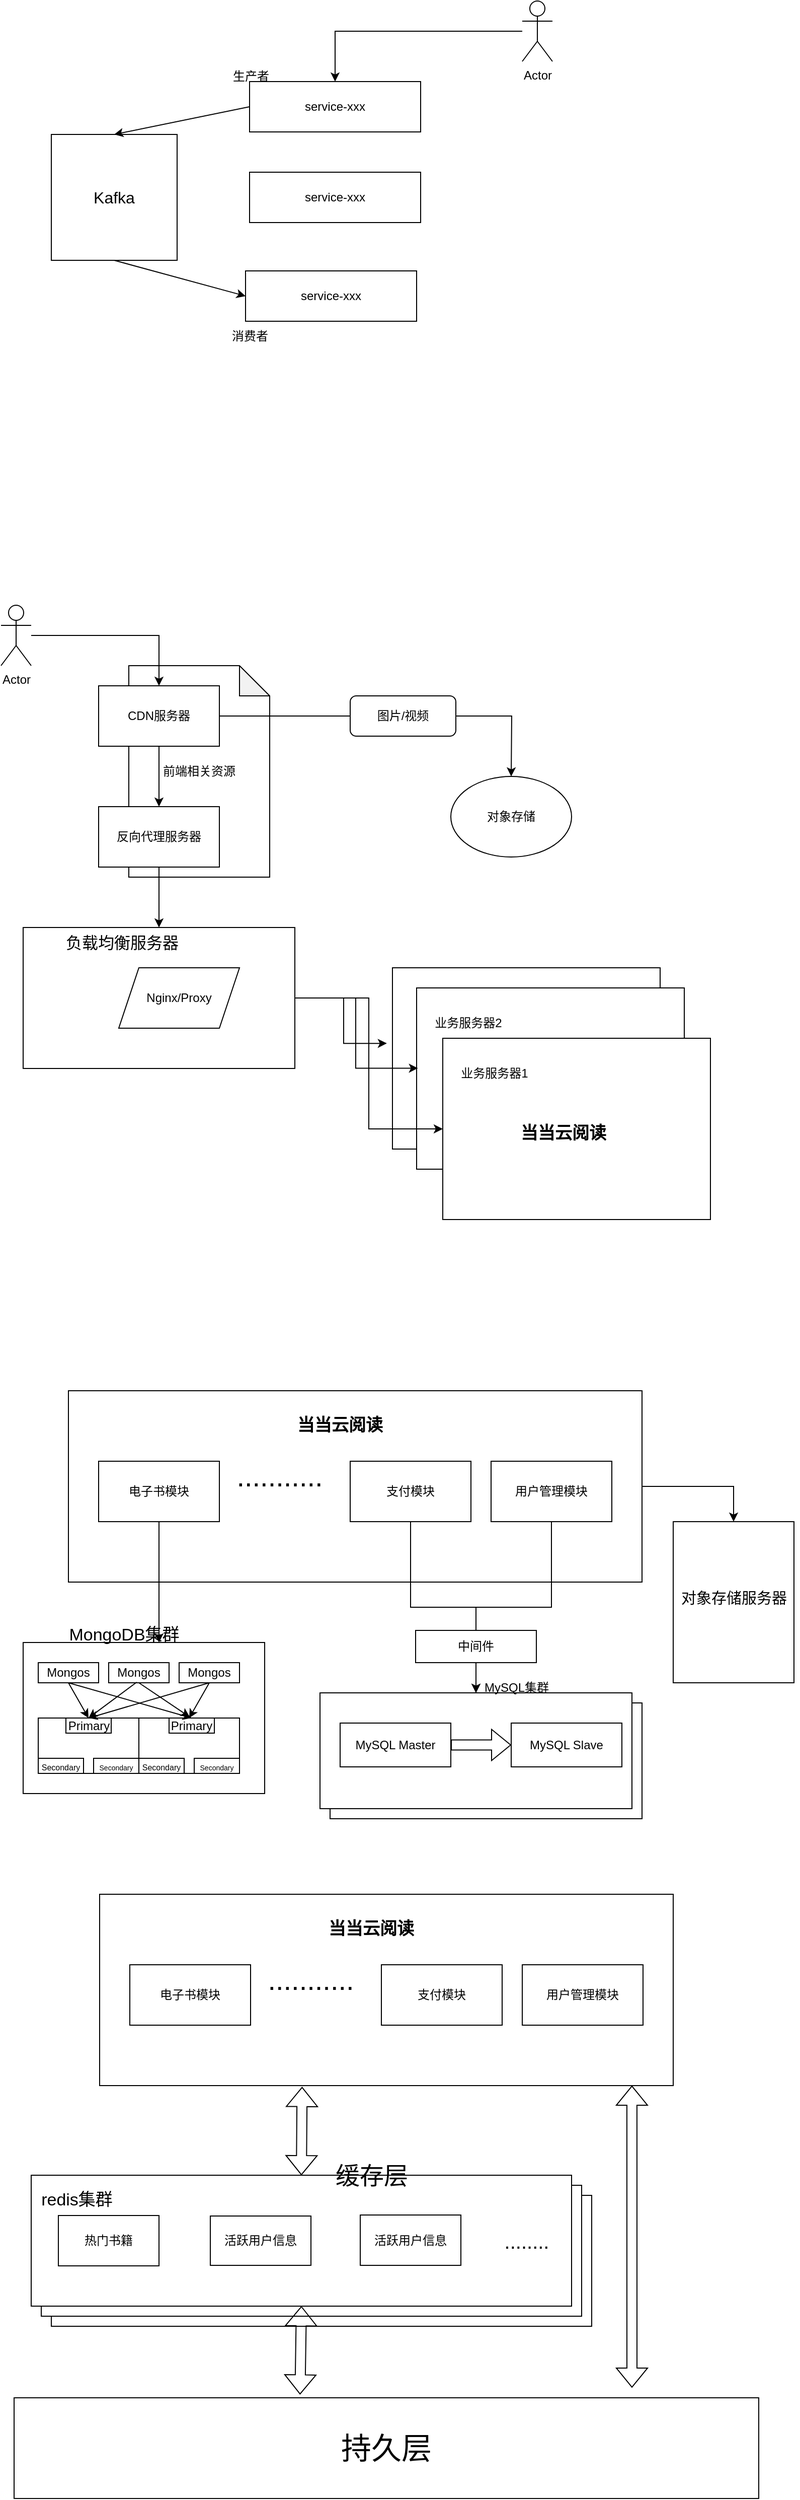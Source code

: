 <mxfile version="22.0.2" type="device">
  <diagram name="第 1 页" id="NEwLCJx-ejE_hrE1KxOe">
    <mxGraphModel dx="1100" dy="2012" grid="1" gridSize="10" guides="1" tooltips="1" connect="1" arrows="1" fold="1" page="1" pageScale="1" pageWidth="827" pageHeight="1169" math="0" shadow="0">
      <root>
        <mxCell id="0" />
        <mxCell id="1" parent="0" />
        <mxCell id="Fzy1O7iB6DOyh1kodxkH-143" value="前端相关资源" style="shape=note;whiteSpace=wrap;html=1;backgroundOutline=1;darkOpacity=0.05;" vertex="1" parent="1">
          <mxGeometry x="180" y="-460" width="140" height="210" as="geometry" />
        </mxCell>
        <mxCell id="Fzy1O7iB6DOyh1kodxkH-128" value="" style="rounded=0;whiteSpace=wrap;html=1;" vertex="1" parent="1">
          <mxGeometry x="442" y="-160" width="266" height="180" as="geometry" />
        </mxCell>
        <mxCell id="Fzy1O7iB6DOyh1kodxkH-113" value="" style="rounded=0;whiteSpace=wrap;html=1;" vertex="1" parent="1">
          <mxGeometry x="103" y="1059" width="537" height="130" as="geometry" />
        </mxCell>
        <mxCell id="Fzy1O7iB6DOyh1kodxkH-112" value="" style="rounded=0;whiteSpace=wrap;html=1;" vertex="1" parent="1">
          <mxGeometry x="93" y="1049" width="537" height="130" as="geometry" />
        </mxCell>
        <mxCell id="Fzy1O7iB6DOyh1kodxkH-55" value="" style="whiteSpace=wrap;html=1;rounded=0;" vertex="1" parent="1">
          <mxGeometry x="380" y="570" width="310" height="115" as="geometry" />
        </mxCell>
        <mxCell id="Fzy1O7iB6DOyh1kodxkH-1" value="" style="rounded=0;whiteSpace=wrap;html=1;" vertex="1" parent="1">
          <mxGeometry x="120" y="260" width="570" height="190" as="geometry" />
        </mxCell>
        <mxCell id="Fzy1O7iB6DOyh1kodxkH-2" value="&lt;p style=&quot;line-height: 330%;&quot;&gt;&lt;b style=&quot;border-color: var(--border-color);&quot;&gt;&lt;font style=&quot;border-color: var(--border-color); font-size: 17px;&quot;&gt;当当云阅读&lt;/font&gt;&lt;/b&gt;&lt;br&gt;&lt;/p&gt;" style="text;html=1;strokeColor=none;fillColor=none;align=center;verticalAlign=middle;whiteSpace=wrap;rounded=0;" vertex="1" parent="1">
          <mxGeometry x="330" y="280" width="120" height="30" as="geometry" />
        </mxCell>
        <mxCell id="Fzy1O7iB6DOyh1kodxkH-4" style="edgeStyle=orthogonalEdgeStyle;rounded=0;orthogonalLoop=1;jettySize=auto;html=1;" edge="1" parent="1" source="Fzy1O7iB6DOyh1kodxkH-3">
          <mxGeometry relative="1" as="geometry">
            <mxPoint x="210" y="510" as="targetPoint" />
          </mxGeometry>
        </mxCell>
        <mxCell id="Fzy1O7iB6DOyh1kodxkH-3" value="电子书模块" style="rounded=0;whiteSpace=wrap;html=1;" vertex="1" parent="1">
          <mxGeometry x="150" y="330" width="120" height="60" as="geometry" />
        </mxCell>
        <mxCell id="Fzy1O7iB6DOyh1kodxkH-5" value="" style="rounded=0;whiteSpace=wrap;html=1;" vertex="1" parent="1">
          <mxGeometry x="75" y="510" width="240" height="150" as="geometry" />
        </mxCell>
        <mxCell id="Fzy1O7iB6DOyh1kodxkH-10" style="edgeStyle=orthogonalEdgeStyle;rounded=0;orthogonalLoop=1;jettySize=auto;html=1;entryX=0.5;entryY=0;entryDx=0;entryDy=0;" edge="1" parent="1" source="Fzy1O7iB6DOyh1kodxkH-6" target="Fzy1O7iB6DOyh1kodxkH-8">
          <mxGeometry relative="1" as="geometry" />
        </mxCell>
        <mxCell id="Fzy1O7iB6DOyh1kodxkH-108" style="edgeStyle=orthogonalEdgeStyle;rounded=0;orthogonalLoop=1;jettySize=auto;html=1;entryX=0.5;entryY=0;entryDx=0;entryDy=0;exitX=1;exitY=0.5;exitDx=0;exitDy=0;" edge="1" parent="1" source="Fzy1O7iB6DOyh1kodxkH-1" target="Fzy1O7iB6DOyh1kodxkH-106">
          <mxGeometry relative="1" as="geometry">
            <mxPoint x="700" y="360" as="sourcePoint" />
          </mxGeometry>
        </mxCell>
        <mxCell id="Fzy1O7iB6DOyh1kodxkH-6" value="用户管理模块" style="rounded=0;whiteSpace=wrap;html=1;" vertex="1" parent="1">
          <mxGeometry x="540" y="330" width="120" height="60" as="geometry" />
        </mxCell>
        <mxCell id="Fzy1O7iB6DOyh1kodxkH-9" value="" style="edgeStyle=orthogonalEdgeStyle;rounded=0;orthogonalLoop=1;jettySize=auto;html=1;" edge="1" parent="1" source="Fzy1O7iB6DOyh1kodxkH-7" target="Fzy1O7iB6DOyh1kodxkH-8">
          <mxGeometry relative="1" as="geometry" />
        </mxCell>
        <mxCell id="Fzy1O7iB6DOyh1kodxkH-7" value="支付模块" style="rounded=0;whiteSpace=wrap;html=1;" vertex="1" parent="1">
          <mxGeometry x="400" y="330" width="120" height="60" as="geometry" />
        </mxCell>
        <mxCell id="Fzy1O7iB6DOyh1kodxkH-8" value="" style="whiteSpace=wrap;html=1;rounded=0;" vertex="1" parent="1">
          <mxGeometry x="370" y="560" width="310" height="115" as="geometry" />
        </mxCell>
        <mxCell id="Fzy1O7iB6DOyh1kodxkH-12" value="&lt;font style=&quot;font-size: 28px;&quot;&gt;...........&lt;/font&gt;" style="text;html=1;strokeColor=none;fillColor=none;align=center;verticalAlign=middle;whiteSpace=wrap;rounded=0;" vertex="1" parent="1">
          <mxGeometry x="300" y="330" width="60" height="30" as="geometry" />
        </mxCell>
        <mxCell id="Fzy1O7iB6DOyh1kodxkH-13" value="&lt;font style=&quot;font-size: 17px;&quot;&gt;MongoDB集群&lt;/font&gt;" style="text;html=1;align=center;verticalAlign=middle;resizable=0;points=[];autosize=1;strokeColor=none;fillColor=none;" vertex="1" parent="1">
          <mxGeometry x="110" y="488" width="130" height="30" as="geometry" />
        </mxCell>
        <mxCell id="Fzy1O7iB6DOyh1kodxkH-15" value="Mongos" style="rounded=0;whiteSpace=wrap;html=1;" vertex="1" parent="1">
          <mxGeometry x="90" y="530" width="60" height="20" as="geometry" />
        </mxCell>
        <mxCell id="Fzy1O7iB6DOyh1kodxkH-16" value="Mongos" style="rounded=0;whiteSpace=wrap;html=1;" vertex="1" parent="1">
          <mxGeometry x="160" y="530" width="60" height="20" as="geometry" />
        </mxCell>
        <mxCell id="Fzy1O7iB6DOyh1kodxkH-17" value="Mongos" style="rounded=0;whiteSpace=wrap;html=1;" vertex="1" parent="1">
          <mxGeometry x="230" y="530" width="60" height="20" as="geometry" />
        </mxCell>
        <mxCell id="Fzy1O7iB6DOyh1kodxkH-18" value="" style="rounded=0;whiteSpace=wrap;html=1;" vertex="1" parent="1">
          <mxGeometry x="90" y="585" width="100" height="55" as="geometry" />
        </mxCell>
        <mxCell id="Fzy1O7iB6DOyh1kodxkH-26" value="Primary" style="rounded=0;whiteSpace=wrap;html=1;" vertex="1" parent="1">
          <mxGeometry x="117.5" y="585" width="45" height="15" as="geometry" />
        </mxCell>
        <mxCell id="Fzy1O7iB6DOyh1kodxkH-28" value="&lt;font style=&quot;font-size: 8px;&quot;&gt;Secondary&lt;/font&gt;" style="rounded=0;whiteSpace=wrap;html=1;" vertex="1" parent="1">
          <mxGeometry x="90" y="625" width="45" height="15" as="geometry" />
        </mxCell>
        <mxCell id="Fzy1O7iB6DOyh1kodxkH-29" value="&lt;font style=&quot;font-size: 7px;&quot;&gt;Secondary&lt;/font&gt;" style="rounded=0;whiteSpace=wrap;html=1;" vertex="1" parent="1">
          <mxGeometry x="145" y="625" width="45" height="15" as="geometry" />
        </mxCell>
        <mxCell id="Fzy1O7iB6DOyh1kodxkH-32" value="" style="rounded=0;whiteSpace=wrap;html=1;" vertex="1" parent="1">
          <mxGeometry x="190" y="585" width="100" height="55" as="geometry" />
        </mxCell>
        <mxCell id="Fzy1O7iB6DOyh1kodxkH-33" value="Primary" style="rounded=0;whiteSpace=wrap;html=1;" vertex="1" parent="1">
          <mxGeometry x="220" y="585" width="45" height="15" as="geometry" />
        </mxCell>
        <mxCell id="Fzy1O7iB6DOyh1kodxkH-34" value="&lt;font style=&quot;font-size: 8px;&quot;&gt;Secondary&lt;/font&gt;" style="rounded=0;whiteSpace=wrap;html=1;" vertex="1" parent="1">
          <mxGeometry x="190" y="625" width="45" height="15" as="geometry" />
        </mxCell>
        <mxCell id="Fzy1O7iB6DOyh1kodxkH-35" value="&lt;font style=&quot;font-size: 7px;&quot;&gt;Secondary&lt;/font&gt;" style="rounded=0;whiteSpace=wrap;html=1;" vertex="1" parent="1">
          <mxGeometry x="245" y="625" width="45" height="15" as="geometry" />
        </mxCell>
        <mxCell id="Fzy1O7iB6DOyh1kodxkH-37" value="" style="endArrow=classic;html=1;rounded=0;exitX=0.5;exitY=1;exitDx=0;exitDy=0;entryX=0.5;entryY=0;entryDx=0;entryDy=0;" edge="1" parent="1" source="Fzy1O7iB6DOyh1kodxkH-15" target="Fzy1O7iB6DOyh1kodxkH-26">
          <mxGeometry width="50" height="50" relative="1" as="geometry">
            <mxPoint x="90" y="505" as="sourcePoint" />
            <mxPoint x="140" y="580" as="targetPoint" />
          </mxGeometry>
        </mxCell>
        <mxCell id="Fzy1O7iB6DOyh1kodxkH-39" value="" style="endArrow=classic;html=1;rounded=0;exitX=0.5;exitY=1;exitDx=0;exitDy=0;entryX=0.5;entryY=0;entryDx=0;entryDy=0;" edge="1" parent="1" source="Fzy1O7iB6DOyh1kodxkH-15" target="Fzy1O7iB6DOyh1kodxkH-33">
          <mxGeometry width="50" height="50" relative="1" as="geometry">
            <mxPoint x="120" y="650" as="sourcePoint" />
            <mxPoint x="170" y="600" as="targetPoint" />
          </mxGeometry>
        </mxCell>
        <mxCell id="Fzy1O7iB6DOyh1kodxkH-40" value="" style="endArrow=classic;html=1;rounded=0;exitX=0.465;exitY=0.967;exitDx=0;exitDy=0;exitPerimeter=0;entryX=0.5;entryY=0;entryDx=0;entryDy=0;" edge="1" parent="1" source="Fzy1O7iB6DOyh1kodxkH-16" target="Fzy1O7iB6DOyh1kodxkH-26">
          <mxGeometry width="50" height="50" relative="1" as="geometry">
            <mxPoint x="120" y="650" as="sourcePoint" />
            <mxPoint x="170" y="600" as="targetPoint" />
          </mxGeometry>
        </mxCell>
        <mxCell id="Fzy1O7iB6DOyh1kodxkH-41" value="" style="endArrow=classic;html=1;rounded=0;exitX=0.5;exitY=1;exitDx=0;exitDy=0;entryX=0.457;entryY=-0.067;entryDx=0;entryDy=0;entryPerimeter=0;" edge="1" parent="1" source="Fzy1O7iB6DOyh1kodxkH-16" target="Fzy1O7iB6DOyh1kodxkH-33">
          <mxGeometry width="50" height="50" relative="1" as="geometry">
            <mxPoint x="120" y="650" as="sourcePoint" />
            <mxPoint x="170" y="600" as="targetPoint" />
          </mxGeometry>
        </mxCell>
        <mxCell id="Fzy1O7iB6DOyh1kodxkH-42" value="" style="endArrow=classic;html=1;rounded=0;exitX=0.5;exitY=1;exitDx=0;exitDy=0;entryX=0.5;entryY=0;entryDx=0;entryDy=0;" edge="1" parent="1" source="Fzy1O7iB6DOyh1kodxkH-17" target="Fzy1O7iB6DOyh1kodxkH-32">
          <mxGeometry width="50" height="50" relative="1" as="geometry">
            <mxPoint x="120" y="650" as="sourcePoint" />
            <mxPoint x="170" y="600" as="targetPoint" />
          </mxGeometry>
        </mxCell>
        <mxCell id="Fzy1O7iB6DOyh1kodxkH-43" value="" style="endArrow=classic;html=1;rounded=0;exitX=0.5;exitY=1;exitDx=0;exitDy=0;entryX=0.5;entryY=0;entryDx=0;entryDy=0;" edge="1" parent="1" source="Fzy1O7iB6DOyh1kodxkH-17" target="Fzy1O7iB6DOyh1kodxkH-26">
          <mxGeometry width="50" height="50" relative="1" as="geometry">
            <mxPoint x="120" y="650" as="sourcePoint" />
            <mxPoint x="170" y="600" as="targetPoint" />
          </mxGeometry>
        </mxCell>
        <mxCell id="Fzy1O7iB6DOyh1kodxkH-44" value="MySQL Master" style="rounded=0;whiteSpace=wrap;html=1;" vertex="1" parent="1">
          <mxGeometry x="390" y="590" width="110" height="43.5" as="geometry" />
        </mxCell>
        <mxCell id="Fzy1O7iB6DOyh1kodxkH-47" value="MySQL Slave" style="rounded=0;whiteSpace=wrap;html=1;" vertex="1" parent="1">
          <mxGeometry x="560" y="590" width="110" height="43.5" as="geometry" />
        </mxCell>
        <mxCell id="Fzy1O7iB6DOyh1kodxkH-49" value="中间件" style="rounded=0;whiteSpace=wrap;html=1;" vertex="1" parent="1">
          <mxGeometry x="465" y="498" width="120" height="32" as="geometry" />
        </mxCell>
        <mxCell id="Fzy1O7iB6DOyh1kodxkH-51" value="" style="shape=flexArrow;endArrow=classic;html=1;rounded=0;exitX=1;exitY=0.5;exitDx=0;exitDy=0;" edge="1" parent="1" source="Fzy1O7iB6DOyh1kodxkH-44" target="Fzy1O7iB6DOyh1kodxkH-47">
          <mxGeometry width="50" height="50" relative="1" as="geometry">
            <mxPoint x="520" y="750" as="sourcePoint" />
            <mxPoint x="570" y="700" as="targetPoint" />
          </mxGeometry>
        </mxCell>
        <mxCell id="Fzy1O7iB6DOyh1kodxkH-56" value="MySQL集群" style="text;html=1;align=center;verticalAlign=middle;resizable=0;points=[];autosize=1;strokeColor=none;fillColor=none;" vertex="1" parent="1">
          <mxGeometry x="520" y="540" width="90" height="30" as="geometry" />
        </mxCell>
        <mxCell id="Fzy1O7iB6DOyh1kodxkH-58" value="" style="rounded=0;whiteSpace=wrap;html=1;" vertex="1" parent="1">
          <mxGeometry x="151" y="760" width="570" height="190" as="geometry" />
        </mxCell>
        <mxCell id="Fzy1O7iB6DOyh1kodxkH-59" value="&lt;p style=&quot;line-height: 330%;&quot;&gt;&lt;b&gt;&lt;font style=&quot;font-size: 17px;&quot;&gt;当当云阅读&lt;/font&gt;&lt;/b&gt;&lt;/p&gt;" style="text;html=1;strokeColor=none;fillColor=none;align=center;verticalAlign=middle;whiteSpace=wrap;rounded=0;" vertex="1" parent="1">
          <mxGeometry x="361" y="780" width="120" height="30" as="geometry" />
        </mxCell>
        <mxCell id="Fzy1O7iB6DOyh1kodxkH-61" value="电子书模块" style="rounded=0;whiteSpace=wrap;html=1;" vertex="1" parent="1">
          <mxGeometry x="181" y="830" width="120" height="60" as="geometry" />
        </mxCell>
        <mxCell id="Fzy1O7iB6DOyh1kodxkH-64" value="用户管理模块" style="rounded=0;whiteSpace=wrap;html=1;" vertex="1" parent="1">
          <mxGeometry x="571" y="830" width="120" height="60" as="geometry" />
        </mxCell>
        <mxCell id="Fzy1O7iB6DOyh1kodxkH-66" value="支付模块" style="rounded=0;whiteSpace=wrap;html=1;" vertex="1" parent="1">
          <mxGeometry x="431" y="830" width="120" height="60" as="geometry" />
        </mxCell>
        <mxCell id="Fzy1O7iB6DOyh1kodxkH-68" value="&lt;font style=&quot;font-size: 28px;&quot;&gt;...........&lt;/font&gt;" style="text;html=1;strokeColor=none;fillColor=none;align=center;verticalAlign=middle;whiteSpace=wrap;rounded=0;" vertex="1" parent="1">
          <mxGeometry x="331" y="830" width="60" height="30" as="geometry" />
        </mxCell>
        <mxCell id="Fzy1O7iB6DOyh1kodxkH-95" value="" style="rounded=0;whiteSpace=wrap;html=1;" vertex="1" parent="1">
          <mxGeometry x="83" y="1039" width="537" height="130" as="geometry" />
        </mxCell>
        <mxCell id="Fzy1O7iB6DOyh1kodxkH-97" value="&lt;font style=&quot;font-size: 30px;&quot;&gt;持久层&lt;/font&gt;" style="rounded=0;whiteSpace=wrap;html=1;" vertex="1" parent="1">
          <mxGeometry x="66" y="1260" width="740" height="100" as="geometry" />
        </mxCell>
        <mxCell id="Fzy1O7iB6DOyh1kodxkH-98" value="" style="shape=flexArrow;endArrow=classic;startArrow=classic;html=1;rounded=0;entryX=0.353;entryY=1.007;entryDx=0;entryDy=0;exitX=0.5;exitY=0;exitDx=0;exitDy=0;entryPerimeter=0;" edge="1" parent="1" source="Fzy1O7iB6DOyh1kodxkH-95" target="Fzy1O7iB6DOyh1kodxkH-58">
          <mxGeometry width="100" height="100" relative="1" as="geometry">
            <mxPoint x="390" y="1050" as="sourcePoint" />
            <mxPoint x="490" y="950" as="targetPoint" />
          </mxGeometry>
        </mxCell>
        <mxCell id="Fzy1O7iB6DOyh1kodxkH-100" value="" style="shape=flexArrow;endArrow=classic;startArrow=classic;html=1;rounded=0;entryX=0.5;entryY=1;entryDx=0;entryDy=0;exitX=0.384;exitY=-0.033;exitDx=0;exitDy=0;exitPerimeter=0;" edge="1" parent="1" source="Fzy1O7iB6DOyh1kodxkH-97" target="Fzy1O7iB6DOyh1kodxkH-95">
          <mxGeometry width="100" height="100" relative="1" as="geometry">
            <mxPoint x="330" y="1300" as="sourcePoint" />
            <mxPoint x="430" y="1200" as="targetPoint" />
          </mxGeometry>
        </mxCell>
        <mxCell id="Fzy1O7iB6DOyh1kodxkH-101" value="" style="shape=flexArrow;endArrow=classic;startArrow=classic;html=1;rounded=0;entryX=0.928;entryY=1;entryDx=0;entryDy=0;entryPerimeter=0;" edge="1" parent="1" target="Fzy1O7iB6DOyh1kodxkH-58">
          <mxGeometry width="100" height="100" relative="1" as="geometry">
            <mxPoint x="680" y="1250" as="sourcePoint" />
            <mxPoint x="800" y="1120" as="targetPoint" />
          </mxGeometry>
        </mxCell>
        <mxCell id="Fzy1O7iB6DOyh1kodxkH-102" value="&lt;font style=&quot;font-size: 24px;&quot;&gt;缓存层&lt;/font&gt;" style="text;html=1;align=center;verticalAlign=middle;resizable=0;points=[];autosize=1;strokeColor=none;fillColor=none;" vertex="1" parent="1">
          <mxGeometry x="371" y="1020" width="100" height="40" as="geometry" />
        </mxCell>
        <mxCell id="Fzy1O7iB6DOyh1kodxkH-104" value="热门书籍" style="rounded=0;whiteSpace=wrap;html=1;" vertex="1" parent="1">
          <mxGeometry x="110" y="1079" width="100" height="50" as="geometry" />
        </mxCell>
        <mxCell id="Fzy1O7iB6DOyh1kodxkH-105" value="活跃用户信息" style="rounded=0;whiteSpace=wrap;html=1;" vertex="1" parent="1">
          <mxGeometry x="261" y="1079.5" width="100" height="49" as="geometry" />
        </mxCell>
        <mxCell id="Fzy1O7iB6DOyh1kodxkH-106" value="" style="rounded=0;whiteSpace=wrap;html=1;" vertex="1" parent="1">
          <mxGeometry x="721" y="390" width="120" height="160" as="geometry" />
        </mxCell>
        <mxCell id="Fzy1O7iB6DOyh1kodxkH-107" value="&lt;font style=&quot;font-size: 15px;&quot;&gt;对象存储服务器&lt;/font&gt;" style="text;html=1;align=center;verticalAlign=middle;resizable=0;points=[];autosize=1;strokeColor=none;fillColor=none;" vertex="1" parent="1">
          <mxGeometry x="716" y="450" width="130" height="30" as="geometry" />
        </mxCell>
        <mxCell id="Fzy1O7iB6DOyh1kodxkH-110" value="活跃用户信息" style="rounded=0;whiteSpace=wrap;html=1;" vertex="1" parent="1">
          <mxGeometry x="410" y="1078.5" width="100" height="50" as="geometry" />
        </mxCell>
        <mxCell id="Fzy1O7iB6DOyh1kodxkH-111" value="&lt;font style=&quot;font-size: 20px;&quot;&gt;........&lt;/font&gt;" style="text;html=1;align=center;verticalAlign=middle;resizable=0;points=[];autosize=1;strokeColor=none;fillColor=none;" vertex="1" parent="1">
          <mxGeometry x="540" y="1084" width="70" height="40" as="geometry" />
        </mxCell>
        <mxCell id="Fzy1O7iB6DOyh1kodxkH-114" value="&lt;font style=&quot;font-size: 17px;&quot;&gt;redis集群&lt;/font&gt;" style="text;html=1;align=center;verticalAlign=middle;resizable=0;points=[];autosize=1;strokeColor=none;fillColor=none;" vertex="1" parent="1">
          <mxGeometry x="83" y="1048.5" width="90" height="30" as="geometry" />
        </mxCell>
        <mxCell id="Fzy1O7iB6DOyh1kodxkH-121" value="" style="rounded=0;whiteSpace=wrap;html=1;" vertex="1" parent="1">
          <mxGeometry x="466" y="-140" width="266" height="180" as="geometry" />
        </mxCell>
        <mxCell id="Fzy1O7iB6DOyh1kodxkH-123" value="业务服务器2" style="text;html=1;align=center;verticalAlign=middle;resizable=0;points=[];autosize=1;strokeColor=none;fillColor=none;" vertex="1" parent="1">
          <mxGeometry x="472" y="-120" width="90" height="30" as="geometry" />
        </mxCell>
        <mxCell id="Fzy1O7iB6DOyh1kodxkH-124" value="&lt;p style=&quot;line-height: 330%;&quot;&gt;&lt;b style=&quot;border-color: var(--border-color);&quot;&gt;&lt;font style=&quot;border-color: var(--border-color); font-size: 17px;&quot;&gt;当当云阅读&lt;/font&gt;&lt;/b&gt;&lt;br&gt;&lt;/p&gt;" style="text;html=1;strokeColor=none;fillColor=none;align=center;verticalAlign=middle;whiteSpace=wrap;rounded=0;" vertex="1" parent="1">
          <mxGeometry x="526" y="-60" width="120" height="30" as="geometry" />
        </mxCell>
        <mxCell id="Fzy1O7iB6DOyh1kodxkH-125" value="" style="rounded=0;whiteSpace=wrap;html=1;" vertex="1" parent="1">
          <mxGeometry x="492" y="-90" width="266" height="180" as="geometry" />
        </mxCell>
        <mxCell id="Fzy1O7iB6DOyh1kodxkH-126" value="业务服务器1" style="text;html=1;align=center;verticalAlign=middle;resizable=0;points=[];autosize=1;strokeColor=none;fillColor=none;" vertex="1" parent="1">
          <mxGeometry x="498" y="-70" width="90" height="30" as="geometry" />
        </mxCell>
        <mxCell id="Fzy1O7iB6DOyh1kodxkH-127" value="&lt;p style=&quot;line-height: 330%;&quot;&gt;&lt;b style=&quot;border-color: var(--border-color);&quot;&gt;&lt;font style=&quot;border-color: var(--border-color); font-size: 17px;&quot;&gt;当当云阅读&lt;/font&gt;&lt;/b&gt;&lt;br&gt;&lt;/p&gt;" style="text;html=1;strokeColor=none;fillColor=none;align=center;verticalAlign=middle;whiteSpace=wrap;rounded=0;" vertex="1" parent="1">
          <mxGeometry x="552" y="-10" width="120" height="30" as="geometry" />
        </mxCell>
        <mxCell id="Fzy1O7iB6DOyh1kodxkH-134" style="edgeStyle=orthogonalEdgeStyle;rounded=0;orthogonalLoop=1;jettySize=auto;html=1;" edge="1" parent="1" source="Fzy1O7iB6DOyh1kodxkH-129" target="Fzy1O7iB6DOyh1kodxkH-125">
          <mxGeometry relative="1" as="geometry" />
        </mxCell>
        <mxCell id="Fzy1O7iB6DOyh1kodxkH-129" value="" style="rounded=0;whiteSpace=wrap;html=1;" vertex="1" parent="1">
          <mxGeometry x="75" y="-200" width="270" height="140" as="geometry" />
        </mxCell>
        <mxCell id="Fzy1O7iB6DOyh1kodxkH-130" value="Nginx/Proxy" style="shape=parallelogram;perimeter=parallelogramPerimeter;whiteSpace=wrap;html=1;fixedSize=1;" vertex="1" parent="1">
          <mxGeometry x="170" y="-160" width="120" height="60" as="geometry" />
        </mxCell>
        <mxCell id="Fzy1O7iB6DOyh1kodxkH-131" value="&lt;font style=&quot;font-size: 16px;&quot;&gt;负载均衡服务器&lt;/font&gt;" style="text;html=1;align=center;verticalAlign=middle;resizable=0;points=[];autosize=1;strokeColor=none;fillColor=none;" vertex="1" parent="1">
          <mxGeometry x="103" y="-200" width="140" height="30" as="geometry" />
        </mxCell>
        <mxCell id="Fzy1O7iB6DOyh1kodxkH-132" style="edgeStyle=orthogonalEdgeStyle;rounded=0;orthogonalLoop=1;jettySize=auto;html=1;entryX=-0.021;entryY=0.417;entryDx=0;entryDy=0;entryPerimeter=0;" edge="1" parent="1" source="Fzy1O7iB6DOyh1kodxkH-129" target="Fzy1O7iB6DOyh1kodxkH-128">
          <mxGeometry relative="1" as="geometry" />
        </mxCell>
        <mxCell id="Fzy1O7iB6DOyh1kodxkH-133" style="edgeStyle=orthogonalEdgeStyle;rounded=0;orthogonalLoop=1;jettySize=auto;html=1;entryX=0.005;entryY=0.443;entryDx=0;entryDy=0;entryPerimeter=0;" edge="1" parent="1" source="Fzy1O7iB6DOyh1kodxkH-129" target="Fzy1O7iB6DOyh1kodxkH-121">
          <mxGeometry relative="1" as="geometry" />
        </mxCell>
        <mxCell id="Fzy1O7iB6DOyh1kodxkH-141" value="" style="edgeStyle=orthogonalEdgeStyle;rounded=0;orthogonalLoop=1;jettySize=auto;html=1;" edge="1" parent="1" source="Fzy1O7iB6DOyh1kodxkH-135" target="Fzy1O7iB6DOyh1kodxkH-140">
          <mxGeometry relative="1" as="geometry" />
        </mxCell>
        <mxCell id="Fzy1O7iB6DOyh1kodxkH-145" style="edgeStyle=orthogonalEdgeStyle;rounded=0;orthogonalLoop=1;jettySize=auto;html=1;exitX=1;exitY=0.5;exitDx=0;exitDy=0;" edge="1" parent="1" source="Fzy1O7iB6DOyh1kodxkH-135">
          <mxGeometry relative="1" as="geometry">
            <mxPoint x="560" y="-350" as="targetPoint" />
          </mxGeometry>
        </mxCell>
        <mxCell id="Fzy1O7iB6DOyh1kodxkH-135" value="CDN服务器" style="rounded=0;whiteSpace=wrap;html=1;" vertex="1" parent="1">
          <mxGeometry x="150" y="-440" width="120" height="60" as="geometry" />
        </mxCell>
        <mxCell id="Fzy1O7iB6DOyh1kodxkH-137" style="edgeStyle=orthogonalEdgeStyle;rounded=0;orthogonalLoop=1;jettySize=auto;html=1;entryX=0.5;entryY=0;entryDx=0;entryDy=0;" edge="1" parent="1" source="Fzy1O7iB6DOyh1kodxkH-136" target="Fzy1O7iB6DOyh1kodxkH-135">
          <mxGeometry relative="1" as="geometry" />
        </mxCell>
        <mxCell id="Fzy1O7iB6DOyh1kodxkH-136" value="Actor" style="shape=umlActor;verticalLabelPosition=bottom;verticalAlign=top;html=1;outlineConnect=0;" vertex="1" parent="1">
          <mxGeometry x="53" y="-520" width="30" height="60" as="geometry" />
        </mxCell>
        <mxCell id="Fzy1O7iB6DOyh1kodxkH-142" style="edgeStyle=orthogonalEdgeStyle;rounded=0;orthogonalLoop=1;jettySize=auto;html=1;" edge="1" parent="1" source="Fzy1O7iB6DOyh1kodxkH-140" target="Fzy1O7iB6DOyh1kodxkH-129">
          <mxGeometry relative="1" as="geometry" />
        </mxCell>
        <mxCell id="Fzy1O7iB6DOyh1kodxkH-140" value="反向代理服务器" style="whiteSpace=wrap;html=1;rounded=0;" vertex="1" parent="1">
          <mxGeometry x="150" y="-320" width="120" height="60" as="geometry" />
        </mxCell>
        <mxCell id="Fzy1O7iB6DOyh1kodxkH-147" value="图片/视频" style="rounded=1;whiteSpace=wrap;html=1;" vertex="1" parent="1">
          <mxGeometry x="400" y="-430" width="105" height="40" as="geometry" />
        </mxCell>
        <mxCell id="Fzy1O7iB6DOyh1kodxkH-148" value="对象存储" style="ellipse;whiteSpace=wrap;html=1;" vertex="1" parent="1">
          <mxGeometry x="500" y="-350" width="120" height="80" as="geometry" />
        </mxCell>
        <mxCell id="Fzy1O7iB6DOyh1kodxkH-149" value="service-xxx" style="rounded=0;whiteSpace=wrap;html=1;" vertex="1" parent="1">
          <mxGeometry x="300" y="-1040" width="170" height="50" as="geometry" />
        </mxCell>
        <mxCell id="Fzy1O7iB6DOyh1kodxkH-150" value="service-xxx" style="rounded=0;whiteSpace=wrap;html=1;" vertex="1" parent="1">
          <mxGeometry x="300" y="-950" width="170" height="50" as="geometry" />
        </mxCell>
        <mxCell id="Fzy1O7iB6DOyh1kodxkH-151" value="service-xxx" style="rounded=0;whiteSpace=wrap;html=1;" vertex="1" parent="1">
          <mxGeometry x="296" y="-852" width="170" height="50" as="geometry" />
        </mxCell>
        <mxCell id="Fzy1O7iB6DOyh1kodxkH-152" value="&lt;font style=&quot;font-size: 16px;&quot;&gt;Kafka&lt;/font&gt;" style="whiteSpace=wrap;html=1;aspect=fixed;" vertex="1" parent="1">
          <mxGeometry x="103" y="-987.5" width="125" height="125" as="geometry" />
        </mxCell>
        <mxCell id="Fzy1O7iB6DOyh1kodxkH-153" value="" style="endArrow=classic;html=1;rounded=0;exitX=0;exitY=0.5;exitDx=0;exitDy=0;entryX=0.5;entryY=0;entryDx=0;entryDy=0;" edge="1" parent="1" source="Fzy1O7iB6DOyh1kodxkH-149" target="Fzy1O7iB6DOyh1kodxkH-152">
          <mxGeometry width="50" height="50" relative="1" as="geometry">
            <mxPoint x="460" y="-880" as="sourcePoint" />
            <mxPoint x="510" y="-930" as="targetPoint" />
          </mxGeometry>
        </mxCell>
        <mxCell id="Fzy1O7iB6DOyh1kodxkH-154" value="生产者" style="text;html=1;align=center;verticalAlign=middle;resizable=0;points=[];autosize=1;strokeColor=none;fillColor=none;" vertex="1" parent="1">
          <mxGeometry x="271" y="-1060" width="60" height="30" as="geometry" />
        </mxCell>
        <mxCell id="Fzy1O7iB6DOyh1kodxkH-155" value="" style="endArrow=classic;html=1;rounded=0;exitX=0.5;exitY=1;exitDx=0;exitDy=0;entryX=0;entryY=0.5;entryDx=0;entryDy=0;" edge="1" parent="1" source="Fzy1O7iB6DOyh1kodxkH-152" target="Fzy1O7iB6DOyh1kodxkH-151">
          <mxGeometry width="50" height="50" relative="1" as="geometry">
            <mxPoint x="460" y="-880" as="sourcePoint" />
            <mxPoint x="510" y="-930" as="targetPoint" />
          </mxGeometry>
        </mxCell>
        <mxCell id="Fzy1O7iB6DOyh1kodxkH-156" value="消费者" style="text;html=1;align=center;verticalAlign=middle;resizable=0;points=[];autosize=1;strokeColor=none;fillColor=none;" vertex="1" parent="1">
          <mxGeometry x="270" y="-802" width="60" height="30" as="geometry" />
        </mxCell>
        <mxCell id="Fzy1O7iB6DOyh1kodxkH-158" style="edgeStyle=orthogonalEdgeStyle;rounded=0;orthogonalLoop=1;jettySize=auto;html=1;entryX=0.5;entryY=0;entryDx=0;entryDy=0;" edge="1" parent="1" source="Fzy1O7iB6DOyh1kodxkH-157" target="Fzy1O7iB6DOyh1kodxkH-149">
          <mxGeometry relative="1" as="geometry" />
        </mxCell>
        <mxCell id="Fzy1O7iB6DOyh1kodxkH-157" value="Actor" style="shape=umlActor;verticalLabelPosition=bottom;verticalAlign=top;html=1;outlineConnect=0;" vertex="1" parent="1">
          <mxGeometry x="571" y="-1120" width="30" height="60" as="geometry" />
        </mxCell>
      </root>
    </mxGraphModel>
  </diagram>
</mxfile>
